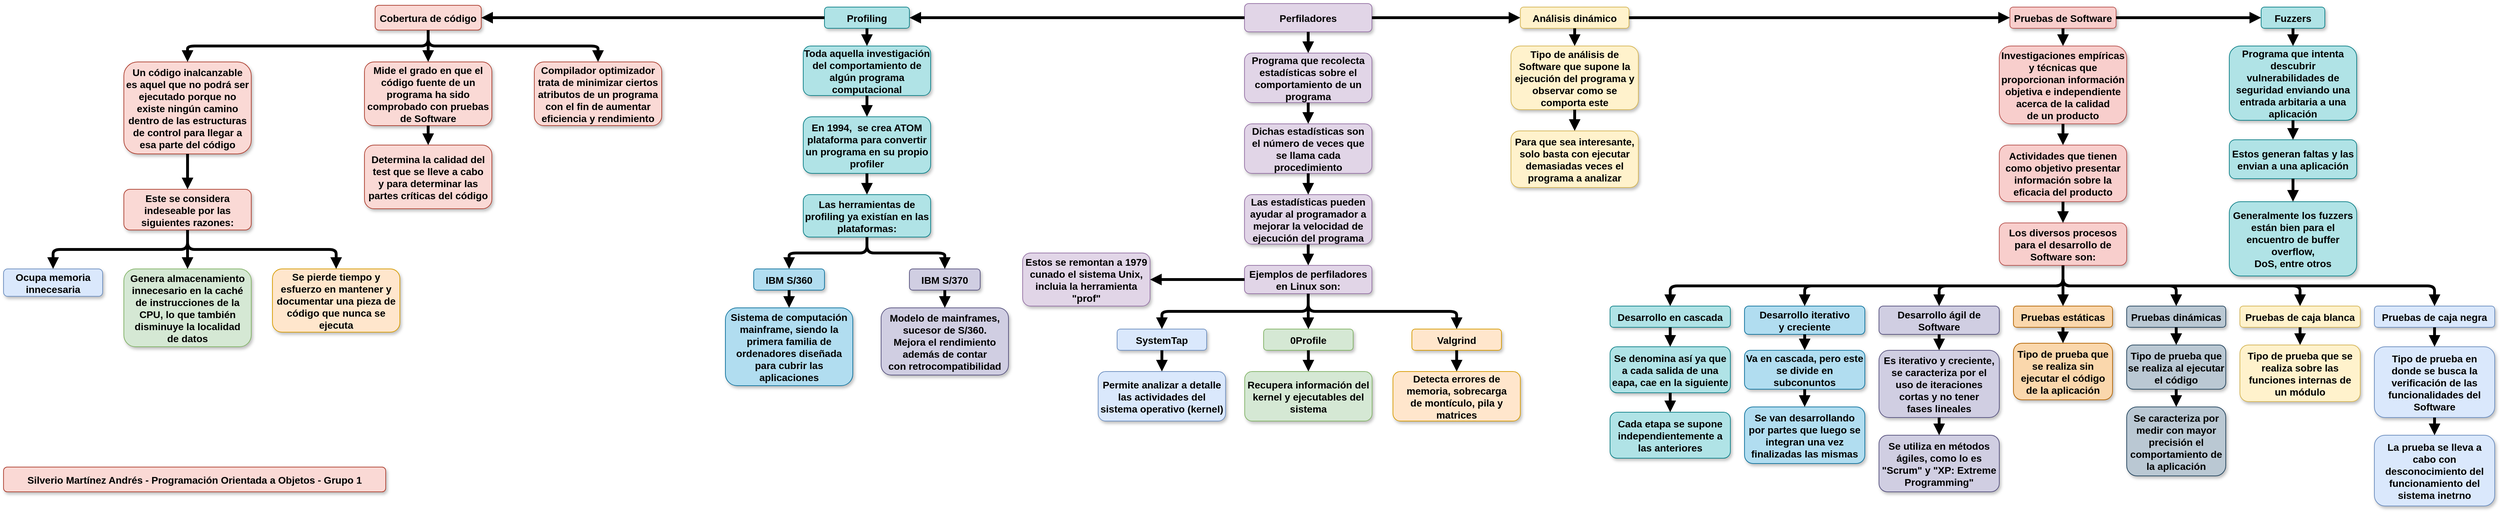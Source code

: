 <mxfile version="20.5.1" type="device"><diagram name="Page-1" id="97916047-d0de-89f5-080d-49f4d83e522f"><mxGraphModel dx="11003" dy="3184" grid="1" gridSize="10" guides="1" tooltips="1" connect="1" arrows="1" fold="1" page="1" pageScale="1.5" pageWidth="1169" pageHeight="827" background="none" math="0" shadow="0"><root><mxCell id="0"/><mxCell id="1" parent="0"/><mxCell id="x15iuVimtzbDxjfKxPT2-74" value="Perfiladores" style="rounded=1;fillColor=#e1d5e7;strokeColor=#9673a6;shadow=1;fontStyle=1;fontSize=14;align=center;horizontal=1;verticalAlign=middle;" parent="1" vertex="1"><mxGeometry x="-966.5" y="40" width="180" height="40" as="geometry"/></mxCell><mxCell id="x15iuVimtzbDxjfKxPT2-134" value="" style="edgeStyle=elbowEdgeStyle;elbow=vertical;strokeWidth=4;endArrow=block;endFill=1;fontStyle=1;exitX=0.5;exitY=1;exitDx=0;exitDy=0;entryX=0.5;entryY=0;entryDx=0;entryDy=0;" parent="1" source="x15iuVimtzbDxjfKxPT2-74" target="lNj6Sc-hxCosEZsjhBhV-31" edge="1"><mxGeometry x="-111" y="1295.21" width="100" height="100" as="geometry"><mxPoint x="-709" y="391.38" as="sourcePoint"/><mxPoint x="-876" y="110" as="targetPoint"/><Array as="points"><mxPoint x="-870" y="90"/></Array></mxGeometry></mxCell><mxCell id="lNj6Sc-hxCosEZsjhBhV-29" value="" style="edgeStyle=elbowEdgeStyle;elbow=vertical;strokeWidth=4;endArrow=block;endFill=1;fontStyle=1;exitX=0.5;exitY=1;exitDx=0;exitDy=0;entryX=0.5;entryY=0;entryDx=0;entryDy=0;" parent="1" source="lNj6Sc-hxCosEZsjhBhV-30" target="lNj6Sc-hxCosEZsjhBhV-38" edge="1"><mxGeometry x="-105.5" y="1605.21" width="100" height="100" as="geometry"><mxPoint x="-870" y="390" as="sourcePoint"/><mxPoint x="-870" y="440" as="targetPoint"/><Array as="points"><mxPoint x="-864.5" y="400"/></Array></mxGeometry></mxCell><mxCell id="lNj6Sc-hxCosEZsjhBhV-30" value="Las estadísticas pueden&#10;ayudar al programador a&#10;mejorar la velocidad de&#10;ejecución del programa" style="rounded=1;fillColor=#e1d5e7;strokeColor=#9673a6;shadow=1;fontStyle=1;fontSize=14;align=center;horizontal=1;verticalAlign=middle;" parent="1" vertex="1"><mxGeometry x="-966.5" y="310" width="180" height="70" as="geometry"/></mxCell><mxCell id="lNj6Sc-hxCosEZsjhBhV-31" value="Programa que recolecta&#10;estadísticas sobre el&#10;comportamiento de un &#10;programa" style="rounded=1;fillColor=#e1d5e7;strokeColor=#9673a6;shadow=1;fontStyle=1;fontSize=14;align=center;horizontal=1;verticalAlign=middle;" parent="1" vertex="1"><mxGeometry x="-966.5" y="110" width="180" height="70" as="geometry"/></mxCell><mxCell id="lNj6Sc-hxCosEZsjhBhV-33" value="" style="edgeStyle=elbowEdgeStyle;elbow=vertical;strokeWidth=4;endArrow=block;endFill=1;fontStyle=1;exitX=0.5;exitY=1;exitDx=0;exitDy=0;entryX=0.5;entryY=0;entryDx=0;entryDy=0;" parent="1" source="lNj6Sc-hxCosEZsjhBhV-31" target="lNj6Sc-hxCosEZsjhBhV-34" edge="1"><mxGeometry x="-112" y="1445.21" width="100" height="100" as="geometry"><mxPoint x="-876.5" y="230" as="sourcePoint"/><mxPoint x="-876.5" y="280" as="targetPoint"/><Array as="points"><mxPoint x="-870" y="190"/></Array></mxGeometry></mxCell><mxCell id="lNj6Sc-hxCosEZsjhBhV-34" value="Dichas estadísticas son&#10;el número de veces que&#10;se llama cada&#10;procedimiento" style="rounded=1;fillColor=#e1d5e7;strokeColor=#9673a6;shadow=1;fontStyle=1;fontSize=14;align=center;horizontal=1;verticalAlign=middle;" parent="1" vertex="1"><mxGeometry x="-966.5" y="210" width="180" height="70" as="geometry"/></mxCell><mxCell id="lNj6Sc-hxCosEZsjhBhV-35" value="" style="edgeStyle=elbowEdgeStyle;elbow=vertical;strokeWidth=4;endArrow=block;endFill=1;fontStyle=1;exitX=0.5;exitY=1;exitDx=0;exitDy=0;entryX=0.5;entryY=0;entryDx=0;entryDy=0;" parent="1" source="lNj6Sc-hxCosEZsjhBhV-34" target="lNj6Sc-hxCosEZsjhBhV-30" edge="1"><mxGeometry x="-105.5" y="1505.21" width="100" height="100" as="geometry"><mxPoint x="-870" y="290" as="sourcePoint"/><mxPoint x="-876" y="330" as="targetPoint"/><Array as="points"><mxPoint x="-880" y="290"/></Array></mxGeometry></mxCell><mxCell id="lNj6Sc-hxCosEZsjhBhV-38" value="Ejemplos de perfiladores &#10;en Linux son:" style="rounded=1;fillColor=#e1d5e7;strokeColor=#9673a6;shadow=1;fontStyle=1;fontSize=14;align=center;horizontal=1;verticalAlign=middle;" parent="1" vertex="1"><mxGeometry x="-966.5" y="410" width="180" height="40" as="geometry"/></mxCell><mxCell id="lNj6Sc-hxCosEZsjhBhV-39" value="SystemTap" style="rounded=1;fillColor=#dae8fc;strokeColor=#6c8ebf;shadow=1;fontStyle=1;fontSize=14;align=center;horizontal=1;verticalAlign=middle;" parent="1" vertex="1"><mxGeometry x="-1146.5" y="500" width="126.5" height="30" as="geometry"/></mxCell><mxCell id="lNj6Sc-hxCosEZsjhBhV-40" value="0Profile" style="rounded=1;fillColor=#d5e8d4;strokeColor=#82b366;shadow=1;fontStyle=1;fontSize=14;align=center;horizontal=1;verticalAlign=middle;" parent="1" vertex="1"><mxGeometry x="-939.5" y="500" width="126.5" height="30" as="geometry"/></mxCell><mxCell id="lNj6Sc-hxCosEZsjhBhV-41" value="Valgrind" style="rounded=1;fillColor=#ffe6cc;strokeColor=#d79b00;shadow=1;fontStyle=1;fontSize=14;align=center;horizontal=1;verticalAlign=middle;" parent="1" vertex="1"><mxGeometry x="-730" y="500" width="126.5" height="30" as="geometry"/></mxCell><mxCell id="lNj6Sc-hxCosEZsjhBhV-43" value="" style="edgeStyle=elbowEdgeStyle;elbow=vertical;strokeWidth=4;endArrow=block;endFill=1;fontStyle=1;exitX=0.5;exitY=1;exitDx=0;exitDy=0;entryX=0.5;entryY=0;entryDx=0;entryDy=0;" parent="1" source="lNj6Sc-hxCosEZsjhBhV-38" target="lNj6Sc-hxCosEZsjhBhV-41" edge="1"><mxGeometry x="191" y="1585.21" width="100" height="100" as="geometry"><mxPoint x="-580" y="360" as="sourcePoint"/><mxPoint x="-580" y="520" as="targetPoint"/><Array as="points"/></mxGeometry></mxCell><mxCell id="lNj6Sc-hxCosEZsjhBhV-44" value="" style="edgeStyle=elbowEdgeStyle;elbow=vertical;strokeWidth=4;endArrow=block;endFill=1;fontStyle=1;exitX=0.5;exitY=1;exitDx=0;exitDy=0;entryX=0.5;entryY=0;entryDx=0;entryDy=0;" parent="1" source="lNj6Sc-hxCosEZsjhBhV-38" target="lNj6Sc-hxCosEZsjhBhV-39" edge="1"><mxGeometry x="201" y="1595.21" width="100" height="100" as="geometry"><mxPoint x="-866.5" y="460" as="sourcePoint"/><mxPoint x="-656.75" y="510" as="targetPoint"/><Array as="points"/></mxGeometry></mxCell><mxCell id="lNj6Sc-hxCosEZsjhBhV-45" value="" style="edgeStyle=elbowEdgeStyle;elbow=vertical;strokeWidth=4;endArrow=block;endFill=1;fontStyle=1;entryX=0.5;entryY=0;entryDx=0;entryDy=0;exitX=0.5;exitY=1;exitDx=0;exitDy=0;" parent="1" source="lNj6Sc-hxCosEZsjhBhV-38" target="lNj6Sc-hxCosEZsjhBhV-40" edge="1"><mxGeometry x="211" y="1605.21" width="100" height="100" as="geometry"><mxPoint x="-710" y="430" as="sourcePoint"/><mxPoint x="-646.75" y="520" as="targetPoint"/><Array as="points"/></mxGeometry></mxCell><mxCell id="lNj6Sc-hxCosEZsjhBhV-47" value="" style="edgeStyle=elbowEdgeStyle;elbow=vertical;strokeWidth=4;endArrow=block;endFill=1;fontStyle=1;exitX=0.5;exitY=1;exitDx=0;exitDy=0;entryX=0.5;entryY=0;entryDx=0;entryDy=0;" parent="1" source="lNj6Sc-hxCosEZsjhBhV-40" target="lNj6Sc-hxCosEZsjhBhV-51" edge="1"><mxGeometry x="210" y="1715.21" width="100" height="100" as="geometry"><mxPoint x="-877.5" y="560" as="sourcePoint"/><mxPoint x="-877" y="590" as="targetPoint"/><Array as="points"><mxPoint x="-870" y="540"/></Array></mxGeometry></mxCell><mxCell id="lNj6Sc-hxCosEZsjhBhV-48" value="" style="edgeStyle=elbowEdgeStyle;elbow=vertical;strokeWidth=4;endArrow=block;endFill=1;fontStyle=1;exitX=0.5;exitY=1;exitDx=0;exitDy=0;entryX=0.5;entryY=0;entryDx=0;entryDy=0;" parent="1" source="lNj6Sc-hxCosEZsjhBhV-41" target="lNj6Sc-hxCosEZsjhBhV-50" edge="1"><mxGeometry x="427" y="1735.21" width="100" height="100" as="geometry"><mxPoint x="-659.25" y="550" as="sourcePoint"/><mxPoint x="-667" y="610" as="targetPoint"/><Array as="points"/></mxGeometry></mxCell><mxCell id="lNj6Sc-hxCosEZsjhBhV-49" value="" style="edgeStyle=elbowEdgeStyle;elbow=vertical;strokeWidth=4;endArrow=block;endFill=1;fontStyle=1;exitX=0.5;exitY=1;exitDx=0;exitDy=0;entryX=0.5;entryY=0;entryDx=0;entryDy=0;" parent="1" source="lNj6Sc-hxCosEZsjhBhV-39" target="lNj6Sc-hxCosEZsjhBhV-52" edge="1"><mxGeometry x="3.35" y="1725.21" width="100" height="100" as="geometry"><mxPoint x="-1082.9" y="540" as="sourcePoint"/><mxPoint x="-1083.65" y="600" as="targetPoint"/><Array as="points"><mxPoint x="-1080" y="540"/></Array></mxGeometry></mxCell><mxCell id="lNj6Sc-hxCosEZsjhBhV-50" value="Detecta errores de&#10;memoria, sobrecarga&#10;de montículo, pila y&#10;matrices" style="rounded=1;fillColor=#ffe6cc;strokeColor=#d79b00;shadow=1;fontStyle=1;fontSize=14;align=center;horizontal=1;verticalAlign=middle;" parent="1" vertex="1"><mxGeometry x="-756.75" y="560" width="180" height="70" as="geometry"/></mxCell><mxCell id="lNj6Sc-hxCosEZsjhBhV-51" value="Recupera información del&#10;kernel y ejecutables del&#10;sistema" style="rounded=1;fillColor=#d5e8d4;strokeColor=#82b366;shadow=1;fontStyle=1;fontSize=14;align=center;horizontal=1;verticalAlign=middle;" parent="1" vertex="1"><mxGeometry x="-966.25" y="560" width="180" height="70" as="geometry"/></mxCell><mxCell id="lNj6Sc-hxCosEZsjhBhV-52" value="Permite analizar a detalle&#10;las actividades del&#10;sistema operativo (kernel)" style="rounded=1;fillColor=#dae8fc;strokeColor=#6c8ebf;shadow=1;fontStyle=1;fontSize=14;align=center;horizontal=1;verticalAlign=middle;" parent="1" vertex="1"><mxGeometry x="-1173.25" y="560" width="180" height="70" as="geometry"/></mxCell><mxCell id="lNj6Sc-hxCosEZsjhBhV-53" value="" style="edgeStyle=elbowEdgeStyle;elbow=vertical;strokeWidth=4;endArrow=block;endFill=1;fontStyle=1;exitX=0;exitY=0.5;exitDx=0;exitDy=0;entryX=1;entryY=0.5;entryDx=0;entryDy=0;" parent="1" edge="1" target="z-cFyZszrvGIVgV4XDpl-2" source="lNj6Sc-hxCosEZsjhBhV-38"><mxGeometry x="57.5" y="1425.21" width="100" height="100" as="geometry"><mxPoint x="-1030" y="270" as="sourcePoint"/><mxPoint x="-1020" y="410" as="targetPoint"/><Array as="points"><mxPoint x="-1020" y="430"/><mxPoint x="-1010" y="430"/></Array></mxGeometry></mxCell><mxCell id="lNj6Sc-hxCosEZsjhBhV-54" value="Profiling" style="rounded=1;fillColor=#b0e3e6;strokeColor=#0e8088;shadow=1;fontStyle=1;fontSize=14;align=center;horizontal=1;verticalAlign=middle;" parent="1" vertex="1"><mxGeometry x="-1560" y="45" width="120" height="30" as="geometry"/></mxCell><mxCell id="lNj6Sc-hxCosEZsjhBhV-55" value="Toda aquella investigación&#10;del comportamiento de&#10;algún programa&#10;computacional" style="rounded=1;fillColor=#b0e3e6;strokeColor=#0e8088;shadow=1;fontStyle=1;fontSize=14;align=center;horizontal=1;verticalAlign=middle;" parent="1" vertex="1"><mxGeometry x="-1590" y="100" width="180" height="70" as="geometry"/></mxCell><mxCell id="lNj6Sc-hxCosEZsjhBhV-56" value="Las herramientas de&#10;profiling ya existían en las&#10;plataformas:" style="rounded=1;fillColor=#b0e3e6;strokeColor=#0e8088;shadow=1;fontStyle=1;fontSize=14;align=center;horizontal=1;verticalAlign=middle;" parent="1" vertex="1"><mxGeometry x="-1590" y="310" width="180" height="60" as="geometry"/></mxCell><mxCell id="lNj6Sc-hxCosEZsjhBhV-57" value="" style="edgeStyle=elbowEdgeStyle;elbow=vertical;strokeWidth=4;endArrow=block;endFill=1;fontStyle=1;exitX=0.5;exitY=1;exitDx=0;exitDy=0;entryX=0.5;entryY=0;entryDx=0;entryDy=0;" parent="1" source="lNj6Sc-hxCosEZsjhBhV-54" target="lNj6Sc-hxCosEZsjhBhV-55" edge="1"><mxGeometry x="-522.5" y="1260.21" width="100" height="100" as="geometry"><mxPoint x="-1610" y="105" as="sourcePoint"/><mxPoint x="-1609.5" y="180" as="targetPoint"/><Array as="points"/></mxGeometry></mxCell><mxCell id="lNj6Sc-hxCosEZsjhBhV-58" value="" style="edgeStyle=elbowEdgeStyle;elbow=vertical;strokeWidth=4;endArrow=block;endFill=1;fontStyle=1;exitX=0.5;exitY=1;exitDx=0;exitDy=0;entryX=0.5;entryY=0;entryDx=0;entryDy=0;" parent="1" source="lNj6Sc-hxCosEZsjhBhV-55" target="z-cFyZszrvGIVgV4XDpl-3" edge="1"><mxGeometry x="-412.9" y="1335.21" width="100" height="100" as="geometry"><mxPoint x="-1500.4" y="180" as="sourcePoint"/><mxPoint x="-1500" y="200" as="targetPoint"/><Array as="points"/></mxGeometry></mxCell><mxCell id="lNj6Sc-hxCosEZsjhBhV-59" value="IBM S/360" style="rounded=1;fillColor=#b1ddf0;strokeColor=#10739e;shadow=1;fontStyle=1;fontSize=14;align=center;horizontal=1;verticalAlign=middle;" parent="1" vertex="1"><mxGeometry x="-1660" y="415" width="100" height="30" as="geometry"/></mxCell><mxCell id="lNj6Sc-hxCosEZsjhBhV-60" value="IBM S/370" style="rounded=1;fillColor=#d0cee2;strokeColor=#56517e;shadow=1;fontStyle=1;fontSize=14;align=center;horizontal=1;verticalAlign=middle;" parent="1" vertex="1"><mxGeometry x="-1440" y="415" width="100" height="30" as="geometry"/></mxCell><mxCell id="lNj6Sc-hxCosEZsjhBhV-61" value="" style="edgeStyle=elbowEdgeStyle;elbow=vertical;strokeWidth=4;endArrow=block;endFill=1;fontStyle=1;exitX=0.5;exitY=1;exitDx=0;exitDy=0;entryX=0.5;entryY=0;entryDx=0;entryDy=0;" parent="1" source="lNj6Sc-hxCosEZsjhBhV-56" target="lNj6Sc-hxCosEZsjhBhV-59" edge="1"><mxGeometry x="-405.75" y="1660.21" width="100" height="100" as="geometry"><mxPoint x="-1483.25" y="515" as="sourcePoint"/><mxPoint x="-1690" y="565" as="targetPoint"/><Array as="points"/></mxGeometry></mxCell><mxCell id="lNj6Sc-hxCosEZsjhBhV-62" value="" style="edgeStyle=elbowEdgeStyle;elbow=vertical;strokeWidth=4;endArrow=block;endFill=1;fontStyle=1;exitX=0.5;exitY=1;exitDx=0;exitDy=0;entryX=0.5;entryY=0;entryDx=0;entryDy=0;" parent="1" source="lNj6Sc-hxCosEZsjhBhV-56" target="lNj6Sc-hxCosEZsjhBhV-60" edge="1"><mxGeometry x="-345.75" y="1640.21" width="100" height="100" as="geometry"><mxPoint x="-1423.25" y="495" as="sourcePoint"/><mxPoint x="-1630" y="545" as="targetPoint"/><Array as="points"/></mxGeometry></mxCell><mxCell id="lNj6Sc-hxCosEZsjhBhV-64" value="" style="edgeStyle=elbowEdgeStyle;elbow=vertical;strokeWidth=4;endArrow=block;endFill=1;fontStyle=1;exitX=0;exitY=0.5;exitDx=0;exitDy=0;entryX=1;entryY=0.5;entryDx=0;entryDy=0;" parent="1" source="x15iuVimtzbDxjfKxPT2-74" target="lNj6Sc-hxCosEZsjhBhV-54" edge="1"><mxGeometry x="-132.5" y="1235.21" width="100" height="100" as="geometry"><mxPoint x="-1220" y="80" as="sourcePoint"/><mxPoint x="-1219.5" y="155" as="targetPoint"/><Array as="points"/></mxGeometry></mxCell><mxCell id="lNj6Sc-hxCosEZsjhBhV-65" value="Sistema de computación&#10;mainframe, siendo la&#10;primera familia de&#10;ordenadores diseñada&#10;para cubrir las&#10;aplicaciones" style="rounded=1;fillColor=#b1ddf0;strokeColor=#10739e;shadow=1;fontStyle=1;fontSize=14;align=center;horizontal=1;verticalAlign=middle;" parent="1" vertex="1"><mxGeometry x="-1700" y="470" width="180" height="110" as="geometry"/></mxCell><mxCell id="lNj6Sc-hxCosEZsjhBhV-66" value="Modelo de mainframes,&#10;sucesor de S/360.&#10;Mejora el rendimiento&#10;además de contar&#10;con retrocompatibilidad" style="rounded=1;fillColor=#d0cee2;strokeColor=#56517e;shadow=1;fontStyle=1;fontSize=14;align=center;horizontal=1;verticalAlign=middle;" parent="1" vertex="1"><mxGeometry x="-1480" y="470" width="180" height="95" as="geometry"/></mxCell><mxCell id="lNj6Sc-hxCosEZsjhBhV-67" value="" style="edgeStyle=elbowEdgeStyle;elbow=vertical;strokeWidth=4;endArrow=block;endFill=1;fontStyle=1;exitX=0.5;exitY=1;exitDx=0;exitDy=0;entryX=0.5;entryY=0;entryDx=0;entryDy=0;" parent="1" source="lNj6Sc-hxCosEZsjhBhV-59" target="lNj6Sc-hxCosEZsjhBhV-65" edge="1"><mxGeometry x="-535.75" y="1740.21" width="100" height="100" as="geometry"><mxPoint x="-1630" y="450" as="sourcePoint"/><mxPoint x="-1740" y="495" as="targetPoint"/><Array as="points"/></mxGeometry></mxCell><mxCell id="lNj6Sc-hxCosEZsjhBhV-68" value="" style="edgeStyle=elbowEdgeStyle;elbow=vertical;strokeWidth=4;endArrow=block;endFill=1;fontStyle=1;exitX=0.5;exitY=1;exitDx=0;exitDy=0;entryX=0.5;entryY=0;entryDx=0;entryDy=0;" parent="1" source="lNj6Sc-hxCosEZsjhBhV-60" target="lNj6Sc-hxCosEZsjhBhV-66" edge="1"><mxGeometry x="-385.75" y="1680.21" width="100" height="100" as="geometry"><mxPoint x="-1480" y="390" as="sourcePoint"/><mxPoint x="-1590" y="435" as="targetPoint"/><Array as="points"/></mxGeometry></mxCell><mxCell id="z-cFyZszrvGIVgV4XDpl-2" value="Estos se remontan a 1979&#10;cunado el sistema Unix,&#10;incluia la herramienta&#10;&quot;prof&quot;" style="rounded=1;fillColor=#e1d5e7;strokeColor=#9673a6;shadow=1;fontStyle=1;fontSize=14;align=center;horizontal=1;verticalAlign=middle;" vertex="1" parent="1"><mxGeometry x="-1280" y="392.5" width="180" height="75" as="geometry"/></mxCell><mxCell id="z-cFyZszrvGIVgV4XDpl-3" value="En 1994,  se crea ATOM&#10;plataforma para convertir&#10;un programa en su propio&#10;profiler" style="rounded=1;fillColor=#b0e3e6;strokeColor=#0e8088;shadow=1;fontStyle=1;fontSize=14;align=center;horizontal=1;verticalAlign=middle;" vertex="1" parent="1"><mxGeometry x="-1590" y="200" width="180" height="80" as="geometry"/></mxCell><mxCell id="z-cFyZszrvGIVgV4XDpl-4" value="" style="edgeStyle=elbowEdgeStyle;elbow=vertical;strokeWidth=4;endArrow=block;endFill=1;fontStyle=1;exitX=0.5;exitY=1;exitDx=0;exitDy=0;entryX=0.5;entryY=0;entryDx=0;entryDy=0;" edge="1" parent="1" source="z-cFyZszrvGIVgV4XDpl-3" target="lNj6Sc-hxCosEZsjhBhV-56"><mxGeometry x="-282.5" y="1455.21" width="100" height="100" as="geometry"><mxPoint x="-1370" y="300" as="sourcePoint"/><mxPoint x="-1369.5" y="375" as="targetPoint"/><Array as="points"/></mxGeometry></mxCell><mxCell id="z-cFyZszrvGIVgV4XDpl-5" value="" style="edgeStyle=elbowEdgeStyle;elbow=vertical;strokeWidth=4;endArrow=block;endFill=1;fontStyle=1;exitX=1;exitY=0.5;exitDx=0;exitDy=0;entryX=0;entryY=0.5;entryDx=0;entryDy=0;" edge="1" parent="1" source="x15iuVimtzbDxjfKxPT2-74" target="z-cFyZszrvGIVgV4XDpl-6"><mxGeometry x="857.25" y="1139.81" width="100" height="100" as="geometry"><mxPoint x="-230" y="50" as="sourcePoint"/><mxPoint x="-230" y="130" as="targetPoint"/><Array as="points"/></mxGeometry></mxCell><mxCell id="z-cFyZszrvGIVgV4XDpl-6" value="Análisis dinámico" style="rounded=1;fillColor=#fff2cc;strokeColor=#d6b656;shadow=1;fontStyle=1;fontSize=14;align=center;horizontal=1;verticalAlign=middle;" vertex="1" parent="1"><mxGeometry x="-576.75" y="45" width="153.5" height="30" as="geometry"/></mxCell><mxCell id="z-cFyZszrvGIVgV4XDpl-7" value="" style="edgeStyle=elbowEdgeStyle;elbow=vertical;strokeWidth=4;endArrow=block;endFill=1;fontStyle=1;exitX=0.5;exitY=1;exitDx=0;exitDy=0;entryX=0.5;entryY=0;entryDx=0;entryDy=0;" edge="1" parent="1" source="z-cFyZszrvGIVgV4XDpl-6" target="z-cFyZszrvGIVgV4XDpl-8"><mxGeometry x="1067" y="1279.81" width="100" height="100" as="geometry"><mxPoint x="-576.75" y="200" as="sourcePoint"/><mxPoint x="-500" y="120" as="targetPoint"/><Array as="points"><mxPoint x="-440" y="90"/></Array></mxGeometry></mxCell><mxCell id="z-cFyZszrvGIVgV4XDpl-8" value="Tipo de análisis de&#10;Software que supone la&#10;ejecución del programa y&#10;observar como se&#10;comporta este" style="rounded=1;fillColor=#fff2cc;strokeColor=#d6b656;shadow=1;fontStyle=1;fontSize=14;align=center;horizontal=1;verticalAlign=middle;" vertex="1" parent="1"><mxGeometry x="-590" y="100" width="180" height="90" as="geometry"/></mxCell><mxCell id="z-cFyZszrvGIVgV4XDpl-9" value="" style="edgeStyle=elbowEdgeStyle;elbow=vertical;strokeWidth=4;endArrow=block;endFill=1;fontStyle=1;exitX=0.5;exitY=1;exitDx=0;exitDy=0;entryX=0.5;entryY=0;entryDx=0;entryDy=0;" edge="1" parent="1" source="z-cFyZszrvGIVgV4XDpl-8" target="z-cFyZszrvGIVgV4XDpl-10"><mxGeometry x="1093.75" y="1349.81" width="100" height="100" as="geometry"><mxPoint x="-550" y="270" as="sourcePoint"/><mxPoint x="-500" y="250" as="targetPoint"/><Array as="points"/></mxGeometry></mxCell><mxCell id="z-cFyZszrvGIVgV4XDpl-10" value="Para que sea interesante,&#10;solo basta con ejecutar&#10;demasiadas veces el&#10;programa a analizar" style="rounded=1;fillColor=#fff2cc;strokeColor=#d6b656;shadow=1;fontStyle=1;fontSize=14;align=center;horizontal=1;verticalAlign=middle;" vertex="1" parent="1"><mxGeometry x="-590" y="220" width="180" height="80" as="geometry"/></mxCell><mxCell id="z-cFyZszrvGIVgV4XDpl-11" value="Pruebas de Software" style="rounded=1;fillColor=#f8cecc;strokeColor=#b85450;shadow=1;fontStyle=1;fontSize=14;align=center;horizontal=1;verticalAlign=middle;" vertex="1" parent="1"><mxGeometry x="115" y="45" width="150" height="30" as="geometry"/></mxCell><mxCell id="z-cFyZszrvGIVgV4XDpl-12" value="" style="edgeStyle=elbowEdgeStyle;elbow=vertical;strokeWidth=4;endArrow=block;endFill=1;fontStyle=1;exitX=1;exitY=0.5;exitDx=0;exitDy=0;entryX=0;entryY=0.5;entryDx=0;entryDy=0;" edge="1" parent="1" source="z-cFyZszrvGIVgV4XDpl-6" target="z-cFyZszrvGIVgV4XDpl-11"><mxGeometry x="1343.75" y="1259.81" width="100" height="100" as="geometry"><mxPoint x="-300" y="180" as="sourcePoint"/><mxPoint x="-90.25" y="180" as="targetPoint"/><Array as="points"/></mxGeometry></mxCell><mxCell id="z-cFyZszrvGIVgV4XDpl-13" value="" style="edgeStyle=elbowEdgeStyle;elbow=vertical;strokeWidth=4;endArrow=block;endFill=1;fontStyle=1;exitX=0.5;exitY=1;exitDx=0;exitDy=0;entryX=0.5;entryY=0;entryDx=0;entryDy=0;" edge="1" parent="1" source="z-cFyZszrvGIVgV4XDpl-11" target="z-cFyZszrvGIVgV4XDpl-14"><mxGeometry x="1882" y="1379.81" width="100" height="100" as="geometry"><mxPoint x="115" y="180" as="sourcePoint"/><mxPoint x="190" y="110" as="targetPoint"/><Array as="points"/></mxGeometry></mxCell><mxCell id="z-cFyZszrvGIVgV4XDpl-14" value="Investigaciones empíricas&#10;y técnicas que&#10;proporcionan información&#10;objetiva e independiente&#10;acerca de la calidad&#10;de un producto" style="rounded=1;fillColor=#f8cecc;strokeColor=#b85450;shadow=1;fontStyle=1;fontSize=14;align=center;horizontal=1;verticalAlign=middle;" vertex="1" parent="1"><mxGeometry x="100" y="100" width="180" height="110" as="geometry"/></mxCell><mxCell id="z-cFyZszrvGIVgV4XDpl-15" value="" style="edgeStyle=elbowEdgeStyle;elbow=vertical;strokeWidth=4;endArrow=block;endFill=1;fontStyle=1;exitX=0.5;exitY=1;exitDx=0;exitDy=0;entryX=0.5;entryY=0;entryDx=0;entryDy=0;" edge="1" parent="1" source="z-cFyZszrvGIVgV4XDpl-14" target="z-cFyZszrvGIVgV4XDpl-16"><mxGeometry x="1972" y="1479.01" width="100" height="100" as="geometry"><mxPoint x="205" y="240" as="sourcePoint"/><mxPoint x="190" y="260" as="targetPoint"/><Array as="points"/></mxGeometry></mxCell><mxCell id="z-cFyZszrvGIVgV4XDpl-16" value="Actividades que tienen&#10;como objetivo presentar&#10;información sobre la&#10;eficacia del producto" style="rounded=1;fillColor=#f8cecc;strokeColor=#b85450;shadow=1;fontStyle=1;fontSize=14;align=center;horizontal=1;verticalAlign=middle;" vertex="1" parent="1"><mxGeometry x="100" y="240" width="180" height="80" as="geometry"/></mxCell><mxCell id="z-cFyZszrvGIVgV4XDpl-17" value="Los diversos procesos&#10;para el desarrollo de&#10;Software son:" style="rounded=1;fillColor=#f8cecc;strokeColor=#b85450;shadow=1;fontStyle=1;fontSize=14;align=center;horizontal=1;verticalAlign=middle;" vertex="1" parent="1"><mxGeometry x="100" y="350" width="180" height="60" as="geometry"/></mxCell><mxCell id="z-cFyZszrvGIVgV4XDpl-18" value="Desarrollo en cascada" style="rounded=1;fillColor=#b0e3e6;strokeColor=#0e8088;shadow=1;fontStyle=1;fontSize=14;align=center;horizontal=1;verticalAlign=middle;" vertex="1" parent="1"><mxGeometry x="-450" y="467.5" width="170" height="30" as="geometry"/></mxCell><mxCell id="z-cFyZszrvGIVgV4XDpl-19" value="Desarrollo iterativo&#10;y creciente" style="rounded=1;fillColor=#b1ddf0;strokeColor=#10739e;shadow=1;fontStyle=1;fontSize=14;align=center;horizontal=1;verticalAlign=middle;" vertex="1" parent="1"><mxGeometry x="-260" y="467.5" width="170" height="40" as="geometry"/></mxCell><mxCell id="z-cFyZszrvGIVgV4XDpl-20" value="Desarrollo ágil de&#10;Software" style="rounded=1;fillColor=#d0cee2;strokeColor=#56517e;shadow=1;fontStyle=1;fontSize=14;align=center;horizontal=1;verticalAlign=middle;" vertex="1" parent="1"><mxGeometry x="-70" y="467.5" width="170" height="40" as="geometry"/></mxCell><mxCell id="z-cFyZszrvGIVgV4XDpl-21" value="Pruebas estáticas" style="rounded=1;fillColor=#fad7ac;strokeColor=#b46504;shadow=1;fontStyle=1;fontSize=14;align=center;horizontal=1;verticalAlign=middle;" vertex="1" parent="1"><mxGeometry x="120" y="467.5" width="140" height="30" as="geometry"/></mxCell><mxCell id="z-cFyZszrvGIVgV4XDpl-22" value="" style="edgeStyle=elbowEdgeStyle;elbow=vertical;strokeWidth=4;endArrow=block;endFill=1;fontStyle=1;exitX=0.5;exitY=1;exitDx=0;exitDy=0;entryX=0.5;entryY=0;entryDx=0;entryDy=0;" edge="1" parent="1" source="z-cFyZszrvGIVgV4XDpl-16" target="z-cFyZszrvGIVgV4XDpl-17"><mxGeometry x="1627" y="1429.81" width="100" height="100" as="geometry"><mxPoint x="-140" y="230" as="sourcePoint"/><mxPoint x="128.25" y="230" as="targetPoint"/><Array as="points"/></mxGeometry></mxCell><mxCell id="z-cFyZszrvGIVgV4XDpl-23" value="" style="edgeStyle=elbowEdgeStyle;elbow=vertical;strokeWidth=4;endArrow=block;endFill=1;fontStyle=1;exitX=0.5;exitY=1;exitDx=0;exitDy=0;entryX=0.5;entryY=0;entryDx=0;entryDy=0;" edge="1" parent="1" source="z-cFyZszrvGIVgV4XDpl-17" target="z-cFyZszrvGIVgV4XDpl-19"><mxGeometry x="1357" y="1429.81" width="100" height="100" as="geometry"><mxPoint x="-410" y="230" as="sourcePoint"/><mxPoint x="-141.75" y="230" as="targetPoint"/><Array as="points"/></mxGeometry></mxCell><mxCell id="z-cFyZszrvGIVgV4XDpl-24" value="" style="edgeStyle=elbowEdgeStyle;elbow=vertical;strokeWidth=4;endArrow=block;endFill=1;fontStyle=1;exitX=0.5;exitY=1;exitDx=0;exitDy=0;entryX=0.5;entryY=0;entryDx=0;entryDy=0;" edge="1" parent="1" source="z-cFyZszrvGIVgV4XDpl-17" target="z-cFyZszrvGIVgV4XDpl-18"><mxGeometry x="1397" y="1439.81" width="100" height="100" as="geometry"><mxPoint x="-370" y="240" as="sourcePoint"/><mxPoint x="-101.75" y="240" as="targetPoint"/><Array as="points"/></mxGeometry></mxCell><mxCell id="z-cFyZszrvGIVgV4XDpl-25" value="" style="edgeStyle=elbowEdgeStyle;elbow=vertical;strokeWidth=4;endArrow=block;endFill=1;fontStyle=1;exitX=0.5;exitY=1;exitDx=0;exitDy=0;entryX=0.5;entryY=0;entryDx=0;entryDy=0;" edge="1" parent="1" source="z-cFyZszrvGIVgV4XDpl-17" target="z-cFyZszrvGIVgV4XDpl-20"><mxGeometry x="1363.75" y="1279.81" width="100" height="100" as="geometry"><mxPoint x="-403.25" y="80" as="sourcePoint"/><mxPoint x="-135" y="80" as="targetPoint"/><Array as="points"/></mxGeometry></mxCell><mxCell id="z-cFyZszrvGIVgV4XDpl-26" value="" style="edgeStyle=elbowEdgeStyle;elbow=vertical;strokeWidth=4;endArrow=block;endFill=1;fontStyle=1;exitX=0.5;exitY=1;exitDx=0;exitDy=0;entryX=0.5;entryY=0;entryDx=0;entryDy=0;" edge="1" parent="1" source="z-cFyZszrvGIVgV4XDpl-17" target="z-cFyZszrvGIVgV4XDpl-21"><mxGeometry x="1373.75" y="1289.81" width="100" height="100" as="geometry"><mxPoint x="-393.25" y="90" as="sourcePoint"/><mxPoint x="-125" y="90" as="targetPoint"/><Array as="points"/></mxGeometry></mxCell><mxCell id="z-cFyZszrvGIVgV4XDpl-27" value="Pruebas de caja blanca" style="rounded=1;fillColor=#fff2cc;strokeColor=#d6b656;shadow=1;fontStyle=1;fontSize=14;align=center;horizontal=1;verticalAlign=middle;" vertex="1" parent="1"><mxGeometry x="440" y="467.5" width="170" height="30" as="geometry"/></mxCell><mxCell id="z-cFyZszrvGIVgV4XDpl-28" value="Pruebas de caja negra" style="rounded=1;fillColor=#dae8fc;strokeColor=#6c8ebf;shadow=1;fontStyle=1;fontSize=14;align=center;horizontal=1;verticalAlign=middle;" vertex="1" parent="1"><mxGeometry x="630" y="467.5" width="170" height="30" as="geometry"/></mxCell><mxCell id="z-cFyZszrvGIVgV4XDpl-29" value="" style="edgeStyle=elbowEdgeStyle;elbow=vertical;strokeWidth=4;endArrow=block;endFill=1;fontStyle=1;exitX=0.5;exitY=1;exitDx=0;exitDy=0;entryX=0.5;entryY=0;entryDx=0;entryDy=0;" edge="1" parent="1" source="z-cFyZszrvGIVgV4XDpl-17" target="z-cFyZszrvGIVgV4XDpl-27"><mxGeometry x="2047" y="1449.81" width="100" height="100" as="geometry"><mxPoint x="280" y="250" as="sourcePoint"/><mxPoint x="548.25" y="250" as="targetPoint"/><Array as="points"/></mxGeometry></mxCell><mxCell id="z-cFyZszrvGIVgV4XDpl-30" value="" style="edgeStyle=elbowEdgeStyle;elbow=vertical;strokeWidth=4;endArrow=block;endFill=1;fontStyle=1;exitX=0.5;exitY=1;exitDx=0;exitDy=0;entryX=0.5;entryY=0;entryDx=0;entryDy=0;" edge="1" parent="1" source="z-cFyZszrvGIVgV4XDpl-17" target="z-cFyZszrvGIVgV4XDpl-28"><mxGeometry x="1363.75" y="1279.81" width="100" height="100" as="geometry"><mxPoint x="-403.25" y="80" as="sourcePoint"/><mxPoint x="-135" y="80" as="targetPoint"/><Array as="points"/></mxGeometry></mxCell><mxCell id="z-cFyZszrvGIVgV4XDpl-32" value="Va en cascada, pero este&#10;se divide en&#10;subconuntos" style="rounded=1;fillColor=#b1ddf0;strokeColor=#10739e;shadow=1;fontStyle=1;fontSize=14;align=center;horizontal=1;verticalAlign=middle;" vertex="1" parent="1"><mxGeometry x="-260" y="530" width="170" height="55" as="geometry"/></mxCell><mxCell id="z-cFyZszrvGIVgV4XDpl-33" value="Es iterativo y creciente,&#10;se caracteriza por el&#10;uso de iteraciones&#10;cortas y no tener&#10;fases lineales" style="rounded=1;fillColor=#d0cee2;strokeColor=#56517e;shadow=1;fontStyle=1;fontSize=14;align=center;horizontal=1;verticalAlign=middle;" vertex="1" parent="1"><mxGeometry x="-70" y="530" width="170" height="95" as="geometry"/></mxCell><mxCell id="z-cFyZszrvGIVgV4XDpl-34" value="Tipo de prueba que&#10;se realiza sin&#10;ejecutar el código&#10;de la aplicación" style="rounded=1;fillColor=#fad7ac;strokeColor=#b46504;shadow=1;fontStyle=1;fontSize=14;align=center;horizontal=1;verticalAlign=middle;" vertex="1" parent="1"><mxGeometry x="120" y="520" width="140" height="80" as="geometry"/></mxCell><mxCell id="z-cFyZszrvGIVgV4XDpl-35" value="Tipo de prueba que se&#10;realiza sobre las&#10;funciones internas de&#10;un módulo" style="rounded=1;fillColor=#fff2cc;strokeColor=#d6b656;shadow=1;fontStyle=1;fontSize=14;align=center;horizontal=1;verticalAlign=middle;" vertex="1" parent="1"><mxGeometry x="440" y="522.5" width="170" height="80" as="geometry"/></mxCell><mxCell id="z-cFyZszrvGIVgV4XDpl-36" value="Tipo de prueba en&#10;donde se busca la&#10;verificación de las&#10;funcionalidades del&#10;Software" style="rounded=1;fillColor=#dae8fc;strokeColor=#6c8ebf;shadow=1;fontStyle=1;fontSize=14;align=center;horizontal=1;verticalAlign=middle;" vertex="1" parent="1"><mxGeometry x="630" y="525" width="170" height="100" as="geometry"/></mxCell><mxCell id="z-cFyZszrvGIVgV4XDpl-37" value="Se denomina así ya que&#10;a cada salida de una&#10;eapa, cae en la siguiente" style="rounded=1;fillColor=#b0e3e6;strokeColor=#0e8088;shadow=1;fontStyle=1;fontSize=14;align=center;horizontal=1;verticalAlign=middle;" vertex="1" parent="1"><mxGeometry x="-450" y="525" width="170" height="65" as="geometry"/></mxCell><mxCell id="z-cFyZszrvGIVgV4XDpl-38" value="Cada etapa se supone&#10;independientemente a&#10;las anteriores" style="rounded=1;fillColor=#b0e3e6;strokeColor=#0e8088;shadow=1;fontStyle=1;fontSize=14;align=center;horizontal=1;verticalAlign=middle;" vertex="1" parent="1"><mxGeometry x="-450" y="617.5" width="170" height="65" as="geometry"/></mxCell><mxCell id="z-cFyZszrvGIVgV4XDpl-39" value="Se van desarrollando&#10;por partes que luego se&#10;integran una vez&#10;finalizadas las mismas" style="rounded=1;fillColor=#b1ddf0;strokeColor=#10739e;shadow=1;fontStyle=1;fontSize=14;align=center;horizontal=1;verticalAlign=middle;" vertex="1" parent="1"><mxGeometry x="-260" y="610" width="170" height="80" as="geometry"/></mxCell><mxCell id="z-cFyZszrvGIVgV4XDpl-40" value="Se utiliza en métodos&#10;ágiles, como lo es&#10;&quot;Scrum&quot; y &quot;XP: Extreme&#10;Programming&quot;" style="rounded=1;fillColor=#d0cee2;strokeColor=#56517e;shadow=1;fontStyle=1;fontSize=14;align=center;horizontal=1;verticalAlign=middle;" vertex="1" parent="1"><mxGeometry x="-70" y="650" width="170" height="80" as="geometry"/></mxCell><mxCell id="z-cFyZszrvGIVgV4XDpl-41" value="Tipo de prueba que&#10;se realiza al ejecutar&#10;el código" style="rounded=1;fillColor=#bac8d3;strokeColor=#23445d;shadow=1;fontStyle=1;fontSize=14;align=center;horizontal=1;verticalAlign=middle;" vertex="1" parent="1"><mxGeometry x="280" y="522.5" width="140" height="62.5" as="geometry"/></mxCell><mxCell id="z-cFyZszrvGIVgV4XDpl-42" value="Pruebas dinámicas" style="rounded=1;fillColor=#bac8d3;strokeColor=#23445d;shadow=1;fontStyle=1;fontSize=14;align=center;horizontal=1;verticalAlign=middle;" vertex="1" parent="1"><mxGeometry x="280" y="467.5" width="140" height="30" as="geometry"/></mxCell><mxCell id="z-cFyZszrvGIVgV4XDpl-43" value="Se caracteriza por&#10;medir con mayor&#10;precisión el&#10;comportamiento de&#10;la aplicación" style="rounded=1;fillColor=#bac8d3;strokeColor=#23445d;shadow=1;fontStyle=1;fontSize=14;align=center;horizontal=1;verticalAlign=middle;" vertex="1" parent="1"><mxGeometry x="280" y="610" width="140" height="97.5" as="geometry"/></mxCell><mxCell id="z-cFyZszrvGIVgV4XDpl-44" value="" style="edgeStyle=elbowEdgeStyle;elbow=vertical;strokeWidth=4;endArrow=block;endFill=1;fontStyle=1;exitX=0.5;exitY=1;exitDx=0;exitDy=0;entryX=0.5;entryY=0;entryDx=0;entryDy=0;" edge="1" parent="1" source="z-cFyZszrvGIVgV4XDpl-17" target="z-cFyZszrvGIVgV4XDpl-42"><mxGeometry x="2137" y="1444.41" width="100" height="100" as="geometry"><mxPoint x="370" y="244.6" as="sourcePoint"/><mxPoint x="828.25" y="244.6" as="targetPoint"/><Array as="points"/></mxGeometry></mxCell><mxCell id="z-cFyZszrvGIVgV4XDpl-45" value="La prueba se lleva a&#10;cabo con&#10;desconocimiento del&#10;funcionamiento del&#10;sistema inetrno" style="rounded=1;fillColor=#dae8fc;strokeColor=#6c8ebf;shadow=1;fontStyle=1;fontSize=14;align=center;horizontal=1;verticalAlign=middle;" vertex="1" parent="1"><mxGeometry x="630" y="650" width="170" height="100" as="geometry"/></mxCell><mxCell id="z-cFyZszrvGIVgV4XDpl-46" value="" style="edgeStyle=elbowEdgeStyle;elbow=vertical;strokeWidth=4;endArrow=block;endFill=1;fontStyle=1;exitX=0.5;exitY=1;exitDx=0;exitDy=0;entryX=0.5;entryY=0;entryDx=0;entryDy=0;" edge="1" parent="1" source="z-cFyZszrvGIVgV4XDpl-18" target="z-cFyZszrvGIVgV4XDpl-37"><mxGeometry x="1367" y="1509.01" width="100" height="100" as="geometry"><mxPoint x="-400" y="309.2" as="sourcePoint"/><mxPoint x="138.25" y="309.2" as="targetPoint"/><Array as="points"/></mxGeometry></mxCell><mxCell id="z-cFyZszrvGIVgV4XDpl-47" value="" style="edgeStyle=elbowEdgeStyle;elbow=vertical;strokeWidth=4;endArrow=block;endFill=1;fontStyle=1;exitX=0.5;exitY=1;exitDx=0;exitDy=0;entryX=0.5;entryY=0;entryDx=0;entryDy=0;" edge="1" parent="1" source="z-cFyZszrvGIVgV4XDpl-36" target="z-cFyZszrvGIVgV4XDpl-45"><mxGeometry x="1907" y="2029.81" width="100" height="100" as="geometry"><mxPoint x="140" y="830" as="sourcePoint"/><mxPoint x="678.25" y="830" as="targetPoint"/><Array as="points"/></mxGeometry></mxCell><mxCell id="z-cFyZszrvGIVgV4XDpl-48" value="" style="edgeStyle=elbowEdgeStyle;elbow=vertical;strokeWidth=4;endArrow=block;endFill=1;fontStyle=1;exitX=0.5;exitY=1;exitDx=0;exitDy=0;entryX=0.5;entryY=0;entryDx=0;entryDy=0;" edge="1" parent="1" source="z-cFyZszrvGIVgV4XDpl-37" target="z-cFyZszrvGIVgV4XDpl-38"><mxGeometry x="1427" y="1989.81" width="100" height="100" as="geometry"><mxPoint x="-340" y="790" as="sourcePoint"/><mxPoint x="-365" y="620" as="targetPoint"/><Array as="points"/></mxGeometry></mxCell><mxCell id="z-cFyZszrvGIVgV4XDpl-49" value="" style="edgeStyle=elbowEdgeStyle;elbow=vertical;strokeWidth=4;endArrow=block;endFill=1;fontStyle=1;exitX=0.5;exitY=1;exitDx=0;exitDy=0;entryX=0.5;entryY=0;entryDx=0;entryDy=0;" edge="1" parent="1" source="z-cFyZszrvGIVgV4XDpl-19" target="z-cFyZszrvGIVgV4XDpl-32"><mxGeometry x="1437" y="1999.81" width="100" height="100" as="geometry"><mxPoint x="-330" y="800" as="sourcePoint"/><mxPoint x="-175" y="530" as="targetPoint"/><Array as="points"/></mxGeometry></mxCell><mxCell id="z-cFyZszrvGIVgV4XDpl-50" value="" style="edgeStyle=elbowEdgeStyle;elbow=vertical;strokeWidth=4;endArrow=block;endFill=1;fontStyle=1;exitX=0.5;exitY=1;exitDx=0;exitDy=0;entryX=0.5;entryY=0;entryDx=0;entryDy=0;" edge="1" parent="1" source="z-cFyZszrvGIVgV4XDpl-32" target="z-cFyZszrvGIVgV4XDpl-39"><mxGeometry x="1447" y="2009.81" width="100" height="100" as="geometry"><mxPoint x="-320" y="810" as="sourcePoint"/><mxPoint x="218.25" y="810" as="targetPoint"/><Array as="points"/></mxGeometry></mxCell><mxCell id="z-cFyZszrvGIVgV4XDpl-51" value="" style="edgeStyle=elbowEdgeStyle;elbow=vertical;strokeWidth=4;endArrow=block;endFill=1;fontStyle=1;exitX=0.5;exitY=1;exitDx=0;exitDy=0;entryX=0.5;entryY=0;entryDx=0;entryDy=0;" edge="1" parent="1" source="z-cFyZszrvGIVgV4XDpl-20" target="z-cFyZszrvGIVgV4XDpl-33"><mxGeometry x="1457" y="2019.81" width="100" height="100" as="geometry"><mxPoint x="-310" y="820" as="sourcePoint"/><mxPoint x="228.25" y="820" as="targetPoint"/><Array as="points"/></mxGeometry></mxCell><mxCell id="z-cFyZszrvGIVgV4XDpl-52" value="" style="edgeStyle=elbowEdgeStyle;elbow=vertical;strokeWidth=4;endArrow=block;endFill=1;fontStyle=1;exitX=0.5;exitY=1;exitDx=0;exitDy=0;entryX=0.5;entryY=0;entryDx=0;entryDy=0;" edge="1" parent="1" source="z-cFyZszrvGIVgV4XDpl-33" target="z-cFyZszrvGIVgV4XDpl-40"><mxGeometry x="1467" y="2029.81" width="100" height="100" as="geometry"><mxPoint x="-300" y="830" as="sourcePoint"/><mxPoint x="238.25" y="830" as="targetPoint"/><Array as="points"/></mxGeometry></mxCell><mxCell id="z-cFyZszrvGIVgV4XDpl-53" value="" style="edgeStyle=elbowEdgeStyle;elbow=vertical;strokeWidth=4;endArrow=block;endFill=1;fontStyle=1;exitX=0.5;exitY=1;exitDx=0;exitDy=0;entryX=0.5;entryY=0;entryDx=0;entryDy=0;" edge="1" parent="1" source="z-cFyZszrvGIVgV4XDpl-21" target="z-cFyZszrvGIVgV4XDpl-34"><mxGeometry x="1477" y="2039.81" width="100" height="100" as="geometry"><mxPoint x="-290" y="840" as="sourcePoint"/><mxPoint x="190" y="520" as="targetPoint"/><Array as="points"/></mxGeometry></mxCell><mxCell id="z-cFyZszrvGIVgV4XDpl-54" value="" style="edgeStyle=elbowEdgeStyle;elbow=vertical;strokeWidth=4;endArrow=block;endFill=1;fontStyle=1;exitX=0.5;exitY=1;exitDx=0;exitDy=0;entryX=0.5;entryY=0;entryDx=0;entryDy=0;" edge="1" parent="1" source="z-cFyZszrvGIVgV4XDpl-42" target="z-cFyZszrvGIVgV4XDpl-41"><mxGeometry x="1487" y="2049.81" width="100" height="100" as="geometry"><mxPoint x="-280" y="850" as="sourcePoint"/><mxPoint x="350" y="520" as="targetPoint"/><Array as="points"/></mxGeometry></mxCell><mxCell id="z-cFyZszrvGIVgV4XDpl-55" value="" style="edgeStyle=elbowEdgeStyle;elbow=vertical;strokeWidth=4;endArrow=block;endFill=1;fontStyle=1;exitX=0.5;exitY=1;exitDx=0;exitDy=0;entryX=0.5;entryY=0;entryDx=0;entryDy=0;" edge="1" parent="1" source="z-cFyZszrvGIVgV4XDpl-41" target="z-cFyZszrvGIVgV4XDpl-43"><mxGeometry x="1497" y="2059.81" width="100" height="100" as="geometry"><mxPoint x="-270" y="860" as="sourcePoint"/><mxPoint x="268.25" y="860" as="targetPoint"/><Array as="points"/></mxGeometry></mxCell><mxCell id="z-cFyZszrvGIVgV4XDpl-56" value="" style="edgeStyle=elbowEdgeStyle;elbow=vertical;strokeWidth=4;endArrow=block;endFill=1;fontStyle=1;exitX=0.5;exitY=1;exitDx=0;exitDy=0;entryX=0.5;entryY=0;entryDx=0;entryDy=0;" edge="1" parent="1" source="z-cFyZszrvGIVgV4XDpl-27" target="z-cFyZszrvGIVgV4XDpl-35"><mxGeometry x="1507" y="2069.81" width="100" height="100" as="geometry"><mxPoint x="-260" y="870" as="sourcePoint"/><mxPoint x="278.25" y="870" as="targetPoint"/><Array as="points"/></mxGeometry></mxCell><mxCell id="z-cFyZszrvGIVgV4XDpl-57" value="" style="edgeStyle=elbowEdgeStyle;elbow=vertical;strokeWidth=4;endArrow=block;endFill=1;fontStyle=1;exitX=0.5;exitY=1;exitDx=0;exitDy=0;entryX=0.5;entryY=0;entryDx=0;entryDy=0;" edge="1" parent="1" source="z-cFyZszrvGIVgV4XDpl-28" target="z-cFyZszrvGIVgV4XDpl-36"><mxGeometry x="1517" y="2079.81" width="100" height="100" as="geometry"><mxPoint x="-250" y="880" as="sourcePoint"/><mxPoint x="288.25" y="880" as="targetPoint"/><Array as="points"/></mxGeometry></mxCell><mxCell id="z-cFyZszrvGIVgV4XDpl-58" value="Cobertura de código" style="rounded=1;fillColor=#fad9d5;strokeColor=#ae4132;shadow=1;fontStyle=1;fontSize=14;align=center;horizontal=1;verticalAlign=middle;" vertex="1" parent="1"><mxGeometry x="-2195" y="42.5" width="150" height="35" as="geometry"/></mxCell><mxCell id="z-cFyZszrvGIVgV4XDpl-59" value="Mide el grado en que el&#10;código fuente de un&#10;programa ha sido&#10;comprobado con pruebas&#10;de Software" style="rounded=1;fillColor=#fad9d5;strokeColor=#ae4132;shadow=1;fontStyle=1;fontSize=14;align=center;horizontal=1;verticalAlign=middle;" vertex="1" parent="1"><mxGeometry x="-2210" y="122.5" width="180" height="90" as="geometry"/></mxCell><mxCell id="z-cFyZszrvGIVgV4XDpl-60" value="Determina la calidad del&#10;test que se lleve a cabo&#10;y para determinar las&#10;partes críticas del código" style="rounded=1;fillColor=#fad9d5;strokeColor=#ae4132;shadow=1;fontStyle=1;fontSize=14;align=center;horizontal=1;verticalAlign=middle;" vertex="1" parent="1"><mxGeometry x="-2210" y="240" width="180" height="90" as="geometry"/></mxCell><mxCell id="z-cFyZszrvGIVgV4XDpl-61" value="Un código inalcanzable&#10;es aquel que no podrá ser&#10;ejecutado porque no&#10;existe ningún camino&#10;dentro de las estructuras&#10;de control para llegar a&#10;esa parte del código" style="rounded=1;fillColor=#fad9d5;strokeColor=#ae4132;shadow=1;fontStyle=1;fontSize=14;align=center;horizontal=1;verticalAlign=middle;" vertex="1" parent="1"><mxGeometry x="-2550" y="122.5" width="180" height="130" as="geometry"/></mxCell><mxCell id="z-cFyZszrvGIVgV4XDpl-62" value="Este se considera&#10;indeseable por las&#10;siguientes razones:" style="rounded=1;fillColor=#fad9d5;strokeColor=#ae4132;shadow=1;fontStyle=1;fontSize=14;align=center;horizontal=1;verticalAlign=middle;" vertex="1" parent="1"><mxGeometry x="-2550" y="302.5" width="180" height="57.5" as="geometry"/></mxCell><mxCell id="z-cFyZszrvGIVgV4XDpl-63" value="Ocupa memoria &#10;innecesaria" style="rounded=1;fillColor=#dae8fc;strokeColor=#6c8ebf;shadow=1;fontStyle=1;fontSize=14;align=center;horizontal=1;verticalAlign=middle;" vertex="1" parent="1"><mxGeometry x="-2720" y="415" width="140" height="38.75" as="geometry"/></mxCell><mxCell id="z-cFyZszrvGIVgV4XDpl-64" value="Genera almacenamiento&#10;innecesario en la caché&#10;de instrucciones de la&#10;CPU, lo que también&#10;disminuye la localidad&#10;de datos" style="rounded=1;fillColor=#d5e8d4;strokeColor=#82b366;shadow=1;fontStyle=1;fontSize=14;align=center;horizontal=1;verticalAlign=middle;" vertex="1" parent="1"><mxGeometry x="-2550" y="415" width="180" height="110" as="geometry"/></mxCell><mxCell id="z-cFyZszrvGIVgV4XDpl-65" value="Se pierde tiempo y&#10;esfuerzo en mantener y&#10;documentar una pieza de&#10;código que nunca se&#10;ejecuta" style="rounded=1;fillColor=#ffe6cc;strokeColor=#d79b00;shadow=1;fontStyle=1;fontSize=14;align=center;horizontal=1;verticalAlign=middle;" vertex="1" parent="1"><mxGeometry x="-2340" y="415" width="180" height="89.37" as="geometry"/></mxCell><mxCell id="z-cFyZszrvGIVgV4XDpl-67" value="Compilador optimizador&#10;trata de minimizar ciertos&#10;atributos de un programa&#10;con el fin de aumentar&#10;eficiencia y rendimiento" style="rounded=1;fillColor=#fad9d5;strokeColor=#ae4132;shadow=1;fontStyle=1;fontSize=14;align=center;horizontal=1;verticalAlign=middle;" vertex="1" parent="1"><mxGeometry x="-1970" y="122.5" width="180" height="90" as="geometry"/></mxCell><mxCell id="z-cFyZszrvGIVgV4XDpl-68" value="" style="edgeStyle=elbowEdgeStyle;elbow=vertical;strokeWidth=4;endArrow=block;endFill=1;fontStyle=1;exitX=0;exitY=0.5;exitDx=0;exitDy=0;entryX=1;entryY=0.5;entryDx=0;entryDy=0;" edge="1" parent="1" source="lNj6Sc-hxCosEZsjhBhV-54" target="z-cFyZszrvGIVgV4XDpl-58"><mxGeometry x="-809.25" y="1255.21" width="100" height="100" as="geometry"><mxPoint x="-1643.25" y="80" as="sourcePoint"/><mxPoint x="-2116.75" y="80" as="targetPoint"/><Array as="points"/></mxGeometry></mxCell><mxCell id="z-cFyZszrvGIVgV4XDpl-69" value="" style="edgeStyle=elbowEdgeStyle;elbow=vertical;strokeWidth=4;endArrow=block;endFill=1;fontStyle=1;exitX=0.5;exitY=1;exitDx=0;exitDy=0;entryX=0.5;entryY=0;entryDx=0;entryDy=0;" edge="1" parent="1" source="z-cFyZszrvGIVgV4XDpl-58" target="z-cFyZszrvGIVgV4XDpl-61"><mxGeometry x="-1374.25" y="1235.21" width="100" height="100" as="geometry"><mxPoint x="-2125" y="40" as="sourcePoint"/><mxPoint x="-2610" y="40" as="targetPoint"/><Array as="points"/></mxGeometry></mxCell><mxCell id="z-cFyZszrvGIVgV4XDpl-70" value="" style="edgeStyle=elbowEdgeStyle;elbow=vertical;strokeWidth=4;endArrow=block;endFill=1;fontStyle=1;exitX=0.5;exitY=1;exitDx=0;exitDy=0;entryX=0.5;entryY=0;entryDx=0;entryDy=0;" edge="1" parent="1" source="z-cFyZszrvGIVgV4XDpl-58" target="z-cFyZszrvGIVgV4XDpl-59"><mxGeometry x="-789.25" y="1275.21" width="100" height="100" as="geometry"><mxPoint x="-1540" y="80" as="sourcePoint"/><mxPoint x="-2025" y="80" as="targetPoint"/><Array as="points"/></mxGeometry></mxCell><mxCell id="z-cFyZszrvGIVgV4XDpl-71" value="" style="edgeStyle=elbowEdgeStyle;elbow=vertical;strokeWidth=4;endArrow=block;endFill=1;fontStyle=1;exitX=0.5;exitY=1;exitDx=0;exitDy=0;entryX=0.5;entryY=0;entryDx=0;entryDy=0;" edge="1" parent="1" source="z-cFyZszrvGIVgV4XDpl-58" target="z-cFyZszrvGIVgV4XDpl-67"><mxGeometry x="-779.25" y="1285.21" width="100" height="100" as="geometry"><mxPoint x="-1530" y="90" as="sourcePoint"/><mxPoint x="-2015" y="90" as="targetPoint"/><Array as="points"/></mxGeometry></mxCell><mxCell id="z-cFyZszrvGIVgV4XDpl-72" value="" style="edgeStyle=elbowEdgeStyle;elbow=vertical;strokeWidth=4;endArrow=block;endFill=1;fontStyle=1;entryX=0.5;entryY=0;entryDx=0;entryDy=0;exitX=0.5;exitY=1;exitDx=0;exitDy=0;" edge="1" parent="1" source="z-cFyZszrvGIVgV4XDpl-61" target="z-cFyZszrvGIVgV4XDpl-62"><mxGeometry x="-1724.25" y="1465.31" width="100" height="100" as="geometry"><mxPoint x="-2460" y="260" as="sourcePoint"/><mxPoint x="-2960" y="270.1" as="targetPoint"/><Array as="points"/></mxGeometry></mxCell><mxCell id="z-cFyZszrvGIVgV4XDpl-73" value="" style="edgeStyle=elbowEdgeStyle;elbow=vertical;strokeWidth=4;endArrow=block;endFill=1;fontStyle=1;exitX=0.5;exitY=1;exitDx=0;exitDy=0;entryX=0.5;entryY=0;entryDx=0;entryDy=0;" edge="1" parent="1" source="z-cFyZszrvGIVgV4XDpl-59" target="z-cFyZszrvGIVgV4XDpl-60"><mxGeometry x="-1164.25" y="1575.21" width="100" height="100" as="geometry"><mxPoint x="-1915" y="380" as="sourcePoint"/><mxPoint x="-2400" y="380" as="targetPoint"/><Array as="points"/></mxGeometry></mxCell><mxCell id="z-cFyZszrvGIVgV4XDpl-74" value="" style="edgeStyle=elbowEdgeStyle;elbow=vertical;strokeWidth=4;endArrow=block;endFill=1;fontStyle=1;exitX=0.5;exitY=1;exitDx=0;exitDy=0;entryX=0.5;entryY=0;entryDx=0;entryDy=0;" edge="1" parent="1" source="z-cFyZszrvGIVgV4XDpl-62" target="z-cFyZszrvGIVgV4XDpl-63"><mxGeometry x="-1484.25" y="1695.31" width="100" height="100" as="geometry"><mxPoint x="-2235" y="500.1" as="sourcePoint"/><mxPoint x="-2720" y="500.1" as="targetPoint"/><Array as="points"/></mxGeometry></mxCell><mxCell id="z-cFyZszrvGIVgV4XDpl-75" value="" style="edgeStyle=elbowEdgeStyle;elbow=vertical;strokeWidth=4;endArrow=block;endFill=1;fontStyle=1;exitX=0.5;exitY=1;exitDx=0;exitDy=0;entryX=0.5;entryY=0;entryDx=0;entryDy=0;" edge="1" parent="1" source="z-cFyZszrvGIVgV4XDpl-62" target="z-cFyZszrvGIVgV4XDpl-65"><mxGeometry x="-1534.25" y="1682.31" width="100" height="100" as="geometry"><mxPoint x="-2285" y="487.1" as="sourcePoint"/><mxPoint x="-2770" y="487.1" as="targetPoint"/><Array as="points"/></mxGeometry></mxCell><mxCell id="z-cFyZszrvGIVgV4XDpl-76" value="" style="edgeStyle=elbowEdgeStyle;elbow=vertical;strokeWidth=4;endArrow=block;endFill=1;fontStyle=1;exitX=0.5;exitY=1;exitDx=0;exitDy=0;entryX=0.5;entryY=0;entryDx=0;entryDy=0;" edge="1" parent="1" source="z-cFyZszrvGIVgV4XDpl-62" target="z-cFyZszrvGIVgV4XDpl-64"><mxGeometry x="-1004.25" y="1692.01" width="100" height="100" as="geometry"><mxPoint x="-1755" y="496.8" as="sourcePoint"/><mxPoint x="-2240" y="496.8" as="targetPoint"/><Array as="points"/></mxGeometry></mxCell><mxCell id="z-cFyZszrvGIVgV4XDpl-78" value="" style="edgeStyle=elbowEdgeStyle;elbow=vertical;strokeWidth=4;endArrow=block;endFill=1;fontStyle=1;exitX=1;exitY=0.5;exitDx=0;exitDy=0;entryX=0;entryY=0.5;entryDx=0;entryDy=0;" edge="1" parent="1" source="z-cFyZszrvGIVgV4XDpl-11" target="z-cFyZszrvGIVgV4XDpl-79"><mxGeometry x="2407" y="1359.81" width="100" height="100" as="geometry"><mxPoint x="640" y="160" as="sourcePoint"/><mxPoint x="1178.25" y="160" as="targetPoint"/><Array as="points"/></mxGeometry></mxCell><mxCell id="z-cFyZszrvGIVgV4XDpl-79" value="Fuzzers" style="rounded=1;fillColor=#b0e3e6;strokeColor=#0e8088;shadow=1;fontStyle=1;fontSize=14;align=center;horizontal=1;verticalAlign=middle;" vertex="1" parent="1"><mxGeometry x="470" y="45" width="90" height="30" as="geometry"/></mxCell><mxCell id="z-cFyZszrvGIVgV4XDpl-80" value="Programa que intenta&#10;descubrir&#10;vulnerabilidades de&#10;seguridad enviando una&#10;entrada arbitaria a una&#10;aplicación" style="rounded=1;fillColor=#b0e3e6;strokeColor=#0e8088;shadow=1;fontStyle=1;fontSize=14;align=center;horizontal=1;verticalAlign=middle;" vertex="1" parent="1"><mxGeometry x="425" y="100" width="180" height="105" as="geometry"/></mxCell><mxCell id="z-cFyZszrvGIVgV4XDpl-81" value="Estos generan faltas y las&#10;envian a una aplicación" style="rounded=1;fillColor=#b0e3e6;strokeColor=#0e8088;shadow=1;fontStyle=1;fontSize=14;align=center;horizontal=1;verticalAlign=middle;" vertex="1" parent="1"><mxGeometry x="425" y="232.5" width="180" height="55" as="geometry"/></mxCell><mxCell id="z-cFyZszrvGIVgV4XDpl-82" value="Generalmente los fuzzers &#10;están bien para el &#10;encuentro de buffer &#10;overflow, &#10;DoS, entre otros" style="rounded=1;fillColor=#b0e3e6;strokeColor=#0e8088;shadow=1;fontStyle=1;fontSize=14;align=center;horizontal=1;verticalAlign=middle;" vertex="1" parent="1"><mxGeometry x="425" y="320" width="180" height="105" as="geometry"/></mxCell><mxCell id="z-cFyZszrvGIVgV4XDpl-83" value="" style="edgeStyle=elbowEdgeStyle;elbow=vertical;strokeWidth=4;endArrow=block;endFill=1;fontStyle=1;exitX=0.5;exitY=1;exitDx=0;exitDy=0;entryX=0.5;entryY=0;entryDx=0;entryDy=0;" edge="1" parent="1" source="z-cFyZszrvGIVgV4XDpl-79" target="z-cFyZszrvGIVgV4XDpl-80"><mxGeometry x="2417" y="1369.81" width="100" height="100" as="geometry"><mxPoint x="275" y="70" as="sourcePoint"/><mxPoint x="480" y="70" as="targetPoint"/><Array as="points"/></mxGeometry></mxCell><mxCell id="z-cFyZszrvGIVgV4XDpl-84" value="" style="edgeStyle=elbowEdgeStyle;elbow=vertical;strokeWidth=4;endArrow=block;endFill=1;fontStyle=1;exitX=0.5;exitY=1;exitDx=0;exitDy=0;entryX=0.5;entryY=0;entryDx=0;entryDy=0;" edge="1" parent="1" source="z-cFyZszrvGIVgV4XDpl-80" target="z-cFyZszrvGIVgV4XDpl-81"><mxGeometry x="2427" y="1379.81" width="100" height="100" as="geometry"><mxPoint x="285" y="80" as="sourcePoint"/><mxPoint x="490" y="80" as="targetPoint"/><Array as="points"/></mxGeometry></mxCell><mxCell id="z-cFyZszrvGIVgV4XDpl-85" value="" style="edgeStyle=elbowEdgeStyle;elbow=vertical;strokeWidth=4;endArrow=block;endFill=1;fontStyle=1;exitX=0.5;exitY=1;exitDx=0;exitDy=0;entryX=0.5;entryY=0;entryDx=0;entryDy=0;" edge="1" parent="1" source="z-cFyZszrvGIVgV4XDpl-81" target="z-cFyZszrvGIVgV4XDpl-82"><mxGeometry x="2417" y="1369.81" width="100" height="100" as="geometry"><mxPoint x="275" y="70" as="sourcePoint"/><mxPoint x="480" y="70" as="targetPoint"/><Array as="points"/></mxGeometry></mxCell><mxCell id="z-cFyZszrvGIVgV4XDpl-86" value="Silverio Martínez Andrés - Programación Orientada a Objetos - Grupo 1" style="rounded=1;fillColor=#fad9d5;strokeColor=#ae4132;shadow=1;fontStyle=1;fontSize=14;align=center;horizontal=1;verticalAlign=middle;" vertex="1" parent="1"><mxGeometry x="-2720" y="695" width="540" height="35" as="geometry"/></mxCell></root></mxGraphModel></diagram></mxfile>